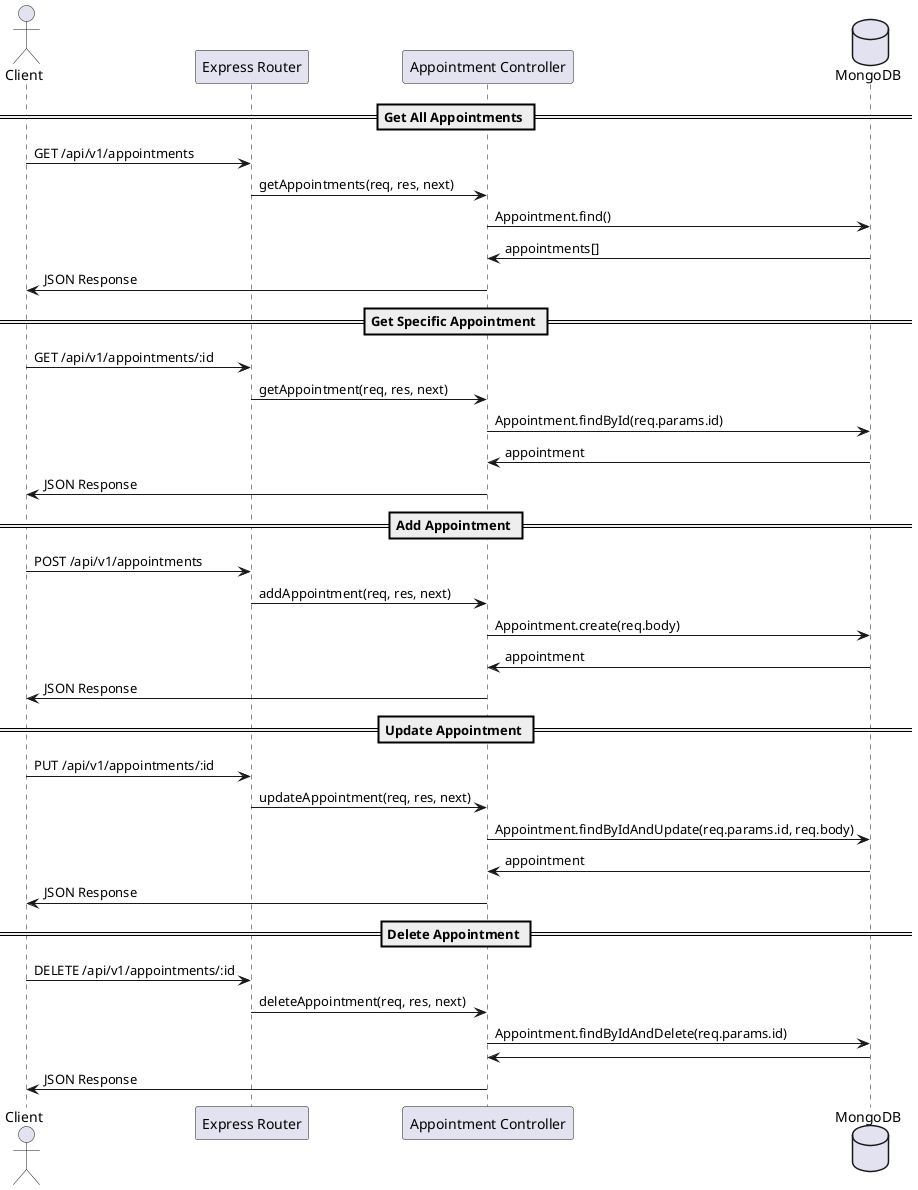 @startuml Appointment Massage
 
actor Client
participant "Express Router" as Router
participant "Appointment Controller" as Controller
database "MongoDB" as DB

== Get All Appointments ==
Client -> Router : GET /api/v1/appointments
Router -> Controller : getAppointments(req, res, next)
Controller -> DB : Appointment.find()
DB -> Controller : appointments[]
Controller -> Client : JSON Response

== Get Specific Appointment ==
Client -> Router : GET /api/v1/appointments/:id
Router -> Controller : getAppointment(req, res, next)
Controller -> DB : Appointment.findById(req.params.id)
DB -> Controller : appointment
Controller -> Client : JSON Response

== Add Appointment ==
Client -> Router : POST /api/v1/appointments
Router -> Controller : addAppointment(req, res, next)
Controller -> DB : Appointment.create(req.body)
DB -> Controller : appointment
Controller -> Client : JSON Response

== Update Appointment ==
Client -> Router : PUT /api/v1/appointments/:id
Router -> Controller : updateAppointment(req, res, next)
Controller -> DB : Appointment.findByIdAndUpdate(req.params.id, req.body)
DB -> Controller : appointment
Controller -> Client : JSON Response

== Delete Appointment ==
Client -> Router : DELETE /api/v1/appointments/:id
Router -> Controller : deleteAppointment(req, res, next)
Controller -> DB : Appointment.findByIdAndDelete(req.params.id)
DB -> Controller : 
Controller -> Client : JSON Response

@enduml
